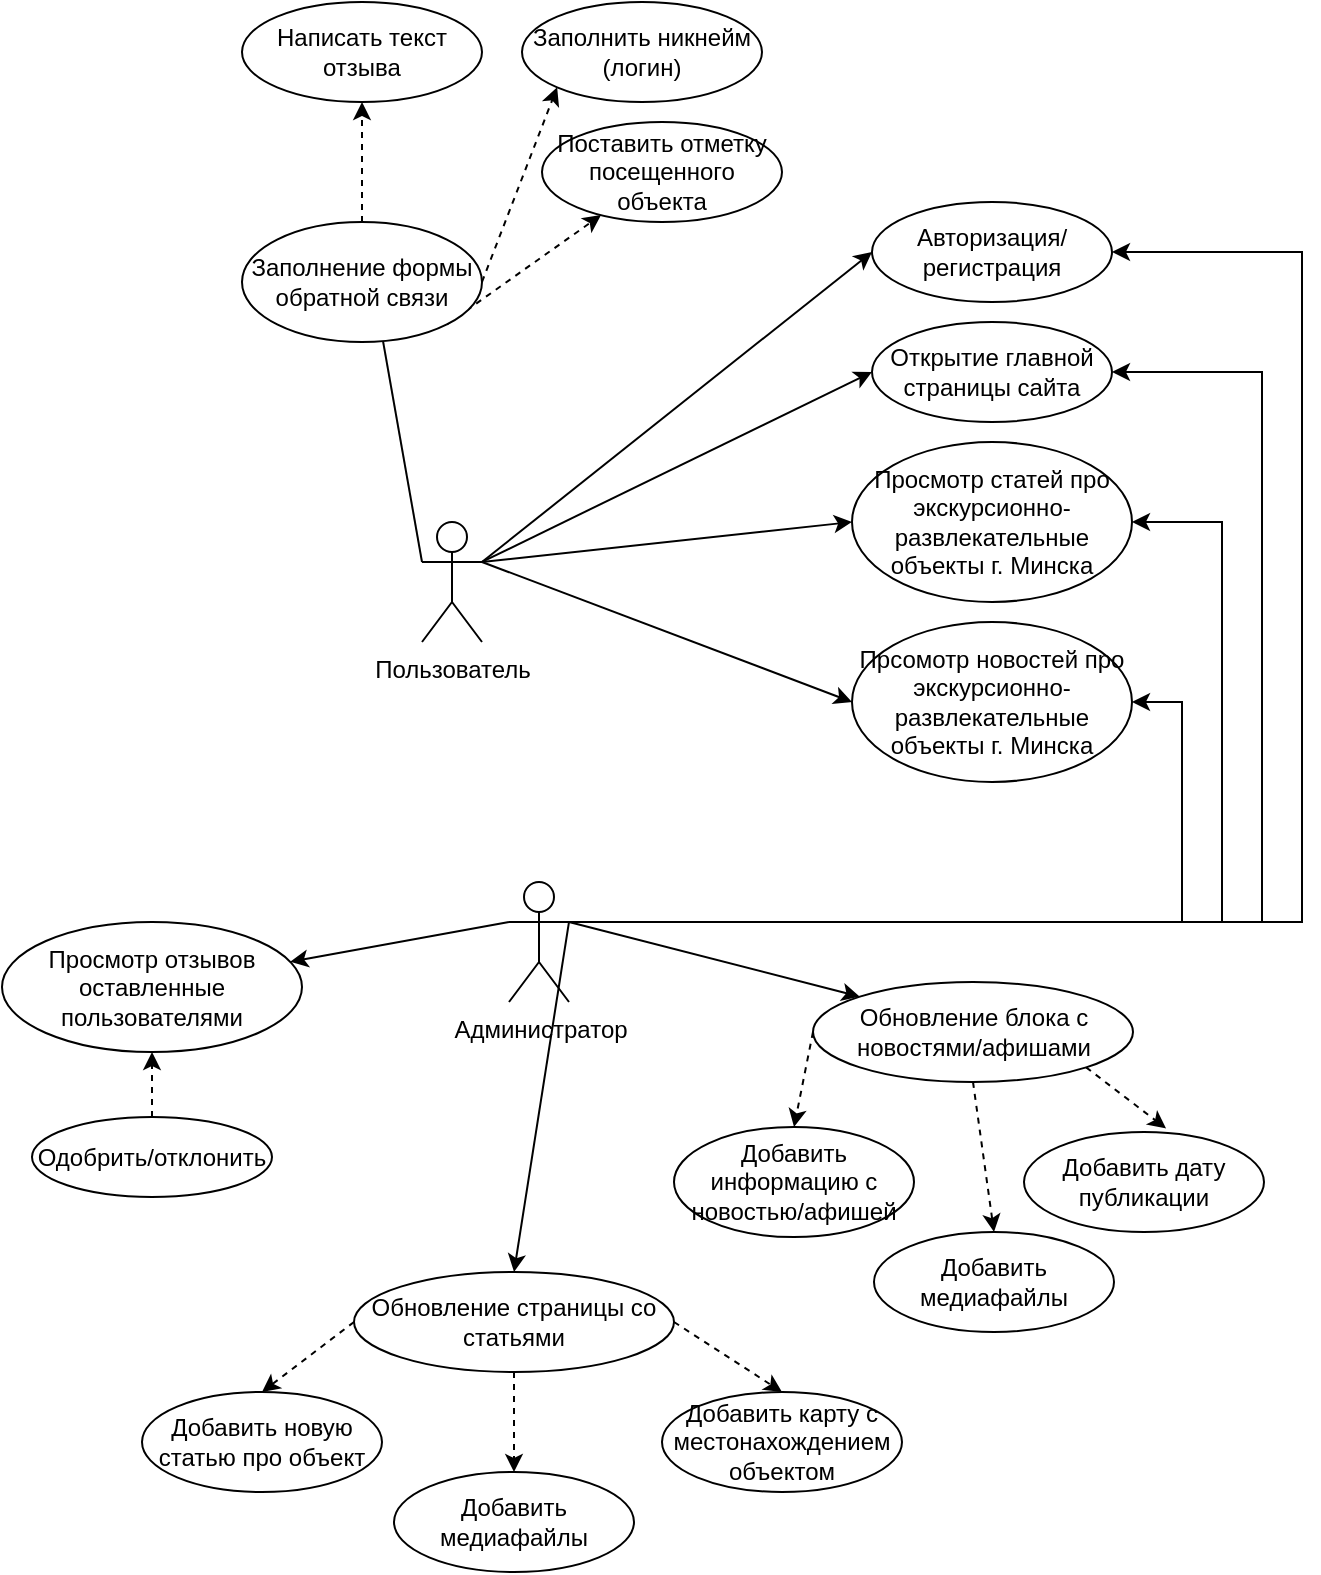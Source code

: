 <mxfile version="18.0.1" type="device"><diagram id="eO_cFUX0URCa4YY6lK-W" name="Страница 1"><mxGraphModel dx="1483" dy="916" grid="1" gridSize="10" guides="1" tooltips="1" connect="1" arrows="1" fold="1" page="1" pageScale="1" pageWidth="827" pageHeight="1169" math="0" shadow="0"><root><mxCell id="0"/><mxCell id="1" parent="0"/><mxCell id="pb47yCAxVKeRJQB2ZBTW-30" style="edgeStyle=none;rounded=0;orthogonalLoop=1;jettySize=auto;html=1;exitX=1;exitY=0.333;exitDx=0;exitDy=0;exitPerimeter=0;entryX=0;entryY=0.5;entryDx=0;entryDy=0;" parent="1" source="pb47yCAxVKeRJQB2ZBTW-1" target="pb47yCAxVKeRJQB2ZBTW-8" edge="1"><mxGeometry relative="1" as="geometry"/></mxCell><mxCell id="pb47yCAxVKeRJQB2ZBTW-31" style="edgeStyle=none;rounded=0;orthogonalLoop=1;jettySize=auto;html=1;exitX=1;exitY=0.333;exitDx=0;exitDy=0;exitPerimeter=0;entryX=0;entryY=0.5;entryDx=0;entryDy=0;" parent="1" source="pb47yCAxVKeRJQB2ZBTW-1" target="pb47yCAxVKeRJQB2ZBTW-9" edge="1"><mxGeometry relative="1" as="geometry"/></mxCell><mxCell id="pb47yCAxVKeRJQB2ZBTW-32" style="edgeStyle=none;rounded=0;orthogonalLoop=1;jettySize=auto;html=1;exitX=1;exitY=0.333;exitDx=0;exitDy=0;exitPerimeter=0;entryX=0;entryY=0.5;entryDx=0;entryDy=0;" parent="1" source="pb47yCAxVKeRJQB2ZBTW-1" target="pb47yCAxVKeRJQB2ZBTW-10" edge="1"><mxGeometry relative="1" as="geometry"/></mxCell><mxCell id="pb47yCAxVKeRJQB2ZBTW-33" style="edgeStyle=none;rounded=0;orthogonalLoop=1;jettySize=auto;html=1;exitX=1;exitY=0.333;exitDx=0;exitDy=0;exitPerimeter=0;entryX=0;entryY=0.5;entryDx=0;entryDy=0;" parent="1" source="pb47yCAxVKeRJQB2ZBTW-1" target="pb47yCAxVKeRJQB2ZBTW-11" edge="1"><mxGeometry relative="1" as="geometry"/></mxCell><mxCell id="pb47yCAxVKeRJQB2ZBTW-34" style="edgeStyle=none;rounded=0;orthogonalLoop=1;jettySize=auto;html=1;exitX=0;exitY=0.333;exitDx=0;exitDy=0;exitPerimeter=0;entryX=0.5;entryY=0;entryDx=0;entryDy=0;endArrow=classic;endFill=1;" parent="1" source="pb47yCAxVKeRJQB2ZBTW-1" target="pb47yCAxVKeRJQB2ZBTW-2" edge="1"><mxGeometry relative="1" as="geometry"/></mxCell><mxCell id="pb47yCAxVKeRJQB2ZBTW-1" value="Пользователь" style="shape=umlActor;verticalLabelPosition=bottom;verticalAlign=top;html=1;outlineConnect=0;" parent="1" vertex="1"><mxGeometry x="340" y="330" width="30" height="60" as="geometry"/></mxCell><mxCell id="pb47yCAxVKeRJQB2ZBTW-36" style="edgeStyle=none;rounded=0;orthogonalLoop=1;jettySize=auto;html=1;exitX=0.5;exitY=1;exitDx=0;exitDy=0;entryX=0.5;entryY=1;entryDx=0;entryDy=0;endArrow=classic;endFill=1;dashed=1;" parent="1" source="pb47yCAxVKeRJQB2ZBTW-2" target="pb47yCAxVKeRJQB2ZBTW-5" edge="1"><mxGeometry relative="1" as="geometry"/></mxCell><mxCell id="pb47yCAxVKeRJQB2ZBTW-37" style="edgeStyle=none;rounded=0;orthogonalLoop=1;jettySize=auto;html=1;exitX=1;exitY=1;exitDx=0;exitDy=0;dashed=1;endArrow=classic;endFill=1;" parent="1" source="pb47yCAxVKeRJQB2ZBTW-2" target="pb47yCAxVKeRJQB2ZBTW-3" edge="1"><mxGeometry relative="1" as="geometry"/></mxCell><mxCell id="pb47yCAxVKeRJQB2ZBTW-38" style="edgeStyle=none;rounded=0;orthogonalLoop=1;jettySize=auto;html=1;exitX=1;exitY=0.5;exitDx=0;exitDy=0;entryX=0;entryY=1;entryDx=0;entryDy=0;dashed=1;endArrow=classic;endFill=1;" parent="1" source="pb47yCAxVKeRJQB2ZBTW-2" target="pb47yCAxVKeRJQB2ZBTW-4" edge="1"><mxGeometry relative="1" as="geometry"/></mxCell><mxCell id="pb47yCAxVKeRJQB2ZBTW-2" value="Заполнение формы обратной связи" style="ellipse;whiteSpace=wrap;html=1;" parent="1" vertex="1"><mxGeometry x="250" y="180" width="120" height="60" as="geometry"/></mxCell><mxCell id="pb47yCAxVKeRJQB2ZBTW-3" value="Поставить отметку посещенного объекта" style="ellipse;whiteSpace=wrap;html=1;" parent="1" vertex="1"><mxGeometry x="400" y="130" width="120" height="50" as="geometry"/></mxCell><mxCell id="pb47yCAxVKeRJQB2ZBTW-4" value="Заполнить никнейм (логин)" style="ellipse;whiteSpace=wrap;html=1;" parent="1" vertex="1"><mxGeometry x="390" y="70" width="120" height="50" as="geometry"/></mxCell><mxCell id="pb47yCAxVKeRJQB2ZBTW-5" value="Написать текст отзыва" style="ellipse;whiteSpace=wrap;html=1;" parent="1" vertex="1"><mxGeometry x="250" y="70" width="120" height="50" as="geometry"/></mxCell><mxCell id="pb47yCAxVKeRJQB2ZBTW-8" value="Авторизация/регистрация" style="ellipse;whiteSpace=wrap;html=1;" parent="1" vertex="1"><mxGeometry x="565" y="170" width="120" height="50" as="geometry"/></mxCell><mxCell id="pb47yCAxVKeRJQB2ZBTW-9" value="Открытие главной страницы сайта" style="ellipse;whiteSpace=wrap;html=1;" parent="1" vertex="1"><mxGeometry x="565" y="230" width="120" height="50" as="geometry"/></mxCell><mxCell id="pb47yCAxVKeRJQB2ZBTW-10" value="Просмотр статей про экскурсионно-развлекательные объекты г. Минска" style="ellipse;whiteSpace=wrap;html=1;" parent="1" vertex="1"><mxGeometry x="555" y="290" width="140" height="80" as="geometry"/></mxCell><mxCell id="pb47yCAxVKeRJQB2ZBTW-11" value="Прсомотр новостей про экскурсионно-развлекательные объекты г. Минска" style="ellipse;whiteSpace=wrap;html=1;" parent="1" vertex="1"><mxGeometry x="555" y="380" width="140" height="80" as="geometry"/></mxCell><mxCell id="pb47yCAxVKeRJQB2ZBTW-40" style="edgeStyle=none;rounded=0;orthogonalLoop=1;jettySize=auto;html=1;exitX=0;exitY=0.333;exitDx=0;exitDy=0;exitPerimeter=0;endArrow=classic;endFill=1;" parent="1" source="pb47yCAxVKeRJQB2ZBTW-13" target="pb47yCAxVKeRJQB2ZBTW-24" edge="1"><mxGeometry relative="1" as="geometry"/></mxCell><mxCell id="pb47yCAxVKeRJQB2ZBTW-41" style="edgeStyle=none;rounded=0;orthogonalLoop=1;jettySize=auto;html=1;exitX=1;exitY=0.333;exitDx=0;exitDy=0;exitPerimeter=0;entryX=0;entryY=0;entryDx=0;entryDy=0;endArrow=classic;endFill=1;" parent="1" source="pb47yCAxVKeRJQB2ZBTW-13" target="pb47yCAxVKeRJQB2ZBTW-20" edge="1"><mxGeometry relative="1" as="geometry"/></mxCell><mxCell id="pb47yCAxVKeRJQB2ZBTW-43" style="edgeStyle=none;rounded=0;orthogonalLoop=1;jettySize=auto;html=1;exitX=1;exitY=0.333;exitDx=0;exitDy=0;exitPerimeter=0;entryX=0.5;entryY=0;entryDx=0;entryDy=0;endArrow=classic;endFill=1;elbow=vertical;" parent="1" source="pb47yCAxVKeRJQB2ZBTW-13" target="pb47yCAxVKeRJQB2ZBTW-15" edge="1"><mxGeometry relative="1" as="geometry"/></mxCell><mxCell id="JWKIZZm0WQGgU59Ftr4W-3" style="edgeStyle=orthogonalEdgeStyle;rounded=0;orthogonalLoop=1;jettySize=auto;html=1;exitX=1;exitY=0.333;exitDx=0;exitDy=0;exitPerimeter=0;entryX=1;entryY=0.5;entryDx=0;entryDy=0;" edge="1" parent="1" source="pb47yCAxVKeRJQB2ZBTW-13" target="pb47yCAxVKeRJQB2ZBTW-8"><mxGeometry relative="1" as="geometry"><Array as="points"><mxPoint x="780" y="530"/><mxPoint x="780" y="195"/></Array></mxGeometry></mxCell><mxCell id="JWKIZZm0WQGgU59Ftr4W-4" style="edgeStyle=orthogonalEdgeStyle;rounded=0;orthogonalLoop=1;jettySize=auto;html=1;exitX=1;exitY=0.333;exitDx=0;exitDy=0;exitPerimeter=0;entryX=1;entryY=0.5;entryDx=0;entryDy=0;" edge="1" parent="1" source="pb47yCAxVKeRJQB2ZBTW-13" target="pb47yCAxVKeRJQB2ZBTW-9"><mxGeometry relative="1" as="geometry"><Array as="points"><mxPoint x="760" y="530"/><mxPoint x="760" y="255"/></Array></mxGeometry></mxCell><mxCell id="JWKIZZm0WQGgU59Ftr4W-5" style="edgeStyle=orthogonalEdgeStyle;rounded=0;orthogonalLoop=1;jettySize=auto;html=1;exitX=1;exitY=0.333;exitDx=0;exitDy=0;exitPerimeter=0;entryX=1;entryY=0.5;entryDx=0;entryDy=0;" edge="1" parent="1" source="pb47yCAxVKeRJQB2ZBTW-13" target="pb47yCAxVKeRJQB2ZBTW-10"><mxGeometry relative="1" as="geometry"><Array as="points"><mxPoint x="740" y="530"/><mxPoint x="740" y="330"/></Array></mxGeometry></mxCell><mxCell id="JWKIZZm0WQGgU59Ftr4W-6" style="edgeStyle=orthogonalEdgeStyle;rounded=0;orthogonalLoop=1;jettySize=auto;html=1;exitX=1;exitY=0.333;exitDx=0;exitDy=0;exitPerimeter=0;entryX=1;entryY=0.5;entryDx=0;entryDy=0;" edge="1" parent="1" source="pb47yCAxVKeRJQB2ZBTW-13" target="pb47yCAxVKeRJQB2ZBTW-11"><mxGeometry relative="1" as="geometry"><Array as="points"><mxPoint x="720" y="530"/><mxPoint x="720" y="420"/></Array></mxGeometry></mxCell><mxCell id="pb47yCAxVKeRJQB2ZBTW-13" value="Администратор" style="shape=umlActor;verticalLabelPosition=bottom;verticalAlign=top;html=1;outlineConnect=0;" parent="1" vertex="1"><mxGeometry x="383.5" y="510" width="30" height="60" as="geometry"/></mxCell><mxCell id="pb47yCAxVKeRJQB2ZBTW-44" style="edgeStyle=none;rounded=0;orthogonalLoop=1;jettySize=auto;html=1;exitX=0;exitY=0.5;exitDx=0;exitDy=0;entryX=0.5;entryY=0;entryDx=0;entryDy=0;endArrow=classic;endFill=1;elbow=vertical;dashed=1;" parent="1" source="pb47yCAxVKeRJQB2ZBTW-15" target="pb47yCAxVKeRJQB2ZBTW-16" edge="1"><mxGeometry relative="1" as="geometry"/></mxCell><mxCell id="pb47yCAxVKeRJQB2ZBTW-45" style="edgeStyle=none;rounded=0;orthogonalLoop=1;jettySize=auto;html=1;exitX=0.5;exitY=1;exitDx=0;exitDy=0;entryX=0.5;entryY=0;entryDx=0;entryDy=0;dashed=1;endArrow=classic;endFill=1;elbow=vertical;" parent="1" source="pb47yCAxVKeRJQB2ZBTW-15" target="pb47yCAxVKeRJQB2ZBTW-18" edge="1"><mxGeometry relative="1" as="geometry"/></mxCell><mxCell id="pb47yCAxVKeRJQB2ZBTW-46" style="edgeStyle=none;rounded=0;orthogonalLoop=1;jettySize=auto;html=1;exitX=1;exitY=0.5;exitDx=0;exitDy=0;entryX=0.5;entryY=0;entryDx=0;entryDy=0;dashed=1;endArrow=classic;endFill=1;elbow=vertical;" parent="1" source="pb47yCAxVKeRJQB2ZBTW-15" target="pb47yCAxVKeRJQB2ZBTW-19" edge="1"><mxGeometry relative="1" as="geometry"/></mxCell><mxCell id="pb47yCAxVKeRJQB2ZBTW-15" value="Обновление страницы со статьями" style="ellipse;whiteSpace=wrap;html=1;" parent="1" vertex="1"><mxGeometry x="306" y="705" width="160" height="50" as="geometry"/></mxCell><mxCell id="pb47yCAxVKeRJQB2ZBTW-16" value="Добавить новую статью про объект" style="ellipse;whiteSpace=wrap;html=1;" parent="1" vertex="1"><mxGeometry x="200" y="765" width="120" height="50" as="geometry"/></mxCell><mxCell id="pb47yCAxVKeRJQB2ZBTW-18" value="Добавить медиафайлы" style="ellipse;whiteSpace=wrap;html=1;" parent="1" vertex="1"><mxGeometry x="326" y="805" width="120" height="50" as="geometry"/></mxCell><mxCell id="pb47yCAxVKeRJQB2ZBTW-19" value="Добавить карту с местонахождением объектом" style="ellipse;whiteSpace=wrap;html=1;" parent="1" vertex="1"><mxGeometry x="460" y="765" width="120" height="50" as="geometry"/></mxCell><mxCell id="pb47yCAxVKeRJQB2ZBTW-47" style="edgeStyle=none;rounded=0;orthogonalLoop=1;jettySize=auto;html=1;exitX=0;exitY=0.5;exitDx=0;exitDy=0;entryX=0.5;entryY=0;entryDx=0;entryDy=0;dashed=1;endArrow=classic;endFill=1;elbow=vertical;" parent="1" source="pb47yCAxVKeRJQB2ZBTW-20" target="pb47yCAxVKeRJQB2ZBTW-21" edge="1"><mxGeometry relative="1" as="geometry"/></mxCell><mxCell id="pb47yCAxVKeRJQB2ZBTW-48" style="edgeStyle=none;rounded=0;orthogonalLoop=1;jettySize=auto;html=1;exitX=0.5;exitY=1;exitDx=0;exitDy=0;entryX=0.5;entryY=0;entryDx=0;entryDy=0;dashed=1;endArrow=classic;endFill=1;elbow=vertical;" parent="1" source="pb47yCAxVKeRJQB2ZBTW-20" target="pb47yCAxVKeRJQB2ZBTW-22" edge="1"><mxGeometry relative="1" as="geometry"/></mxCell><mxCell id="pb47yCAxVKeRJQB2ZBTW-49" style="edgeStyle=none;rounded=0;orthogonalLoop=1;jettySize=auto;html=1;exitX=1;exitY=1;exitDx=0;exitDy=0;entryX=0.592;entryY=-0.035;entryDx=0;entryDy=0;entryPerimeter=0;dashed=1;endArrow=classic;endFill=1;elbow=vertical;" parent="1" source="pb47yCAxVKeRJQB2ZBTW-20" target="pb47yCAxVKeRJQB2ZBTW-23" edge="1"><mxGeometry relative="1" as="geometry"/></mxCell><mxCell id="pb47yCAxVKeRJQB2ZBTW-20" value="Обновление блока с новостями/афишами" style="ellipse;whiteSpace=wrap;html=1;" parent="1" vertex="1"><mxGeometry x="535.5" y="560" width="160" height="50" as="geometry"/></mxCell><mxCell id="pb47yCAxVKeRJQB2ZBTW-21" value="Добавить информацию с новостью/афишей" style="ellipse;whiteSpace=wrap;html=1;" parent="1" vertex="1"><mxGeometry x="466" y="632.5" width="120" height="55" as="geometry"/></mxCell><mxCell id="pb47yCAxVKeRJQB2ZBTW-22" value="Добавить медиафайлы" style="ellipse;whiteSpace=wrap;html=1;" parent="1" vertex="1"><mxGeometry x="566" y="685" width="120" height="50" as="geometry"/></mxCell><mxCell id="pb47yCAxVKeRJQB2ZBTW-23" value="Добавить дату публикации" style="ellipse;whiteSpace=wrap;html=1;" parent="1" vertex="1"><mxGeometry x="641" y="635" width="120" height="50" as="geometry"/></mxCell><mxCell id="pb47yCAxVKeRJQB2ZBTW-39" style="edgeStyle=none;rounded=0;orthogonalLoop=1;jettySize=auto;html=1;exitX=0.5;exitY=0;exitDx=0;exitDy=0;entryX=0.5;entryY=1;entryDx=0;entryDy=0;dashed=1;endArrow=classic;endFill=1;" parent="1" source="pb47yCAxVKeRJQB2ZBTW-25" target="pb47yCAxVKeRJQB2ZBTW-24" edge="1"><mxGeometry relative="1" as="geometry"/></mxCell><mxCell id="pb47yCAxVKeRJQB2ZBTW-24" value="Просмотр отзывов оставленные пользователями" style="ellipse;whiteSpace=wrap;html=1;" parent="1" vertex="1"><mxGeometry x="130" y="530" width="150" height="65" as="geometry"/></mxCell><mxCell id="pb47yCAxVKeRJQB2ZBTW-25" value="Одобрить/отклонить" style="ellipse;whiteSpace=wrap;html=1;" parent="1" vertex="1"><mxGeometry x="145" y="627.5" width="120" height="40" as="geometry"/></mxCell></root></mxGraphModel></diagram></mxfile>